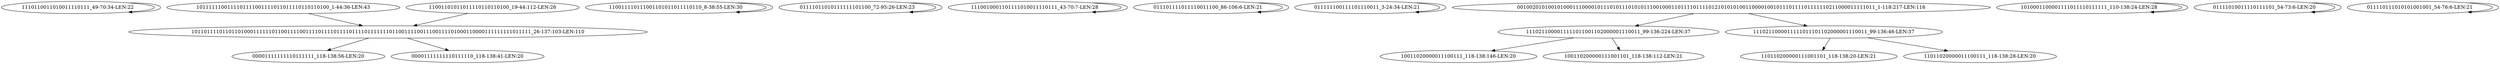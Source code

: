 digraph G {
    "1110110011010011110111_49-70:34-LEN:22" -> "1110110011010011110111_49-70:34-LEN:22";
    "1011111100111101111001111011011110110110100_1-44:36-LEN:43" -> "10110111101101101000111111011001111001111011110111101111011111110110011110011100111101000110000111111111011111_26-137:103-LEN:110";
    "110011110111001101011011110110_8-38:55-LEN:30" -> "110011110111001101011011110110_8-38:55-LEN:30";
    "01111011010111111101100_72-95:26-LEN:23" -> "01111011010111111101100_72-95:26-LEN:23";
    "1110010001101111010011110111_43-70:7-LEN:28" -> "1110010001101111010011110111_43-70:7-LEN:28";
    "011101111011110011100_86-106:6-LEN:21" -> "011101111011110011100_86-106:6-LEN:21";
    "011111100111101110011_3-24:34-LEN:21" -> "011111100111101110011_3-24:34-LEN:21";
    "11001101011011110110110100_19-44:112-LEN:26" -> "10110111101101101000111111011001111001111011110111101111011111110110011110011100111101000110000111111111011111_26-137:103-LEN:110";
    "1110211000011111011001102000001110011_99-136:224-LEN:37" -> "10011020000011100111_118-138:146-LEN:20";
    "1110211000011111011001102000001110011_99-136:224-LEN:37" -> "100110200000111001101_118-138:112-LEN:21";
    "00100201010010100011100001011101011101010111001000110111101111012101010100110000100101110111101111110211000011111011_1-118:217-LEN:116" -> "1110211000011111011001102000001110011_99-136:224-LEN:37";
    "00100201010010100011100001011101011101010111001000110111101111012101010100110000100101110111101111110211000011111011_1-118:217-LEN:116" -> "1110211000011111011101102000001110011_99-136:46-LEN:37";
    "1010001100001111011110111111_110-138:24-LEN:28" -> "1010001100001111011110111111_110-138:24-LEN:28";
    "1110211000011111011101102000001110011_99-136:46-LEN:37" -> "110110200000111001101_118-138:20-LEN:21";
    "1110211000011111011101102000001110011_99-136:46-LEN:37" -> "11011020000011100111_118-138:28-LEN:20";
    "10110111101101101000111111011001111001111011110111101111011111110110011110011100111101000110000111111111011111_26-137:103-LEN:110" -> "00001111111110111111_118-138:56-LEN:20";
    "10110111101101101000111111011001111001111011110111101111011111110110011110011100111101000110000111111111011111_26-137:103-LEN:110" -> "00001111111110111110_118-138:41-LEN:20";
    "01111010011110111101_54-73:6-LEN:20" -> "01111010011110111101_54-73:6-LEN:20";
    "011110111010101001001_54-76:6-LEN:21" -> "011110111010101001001_54-76:6-LEN:21";
}
